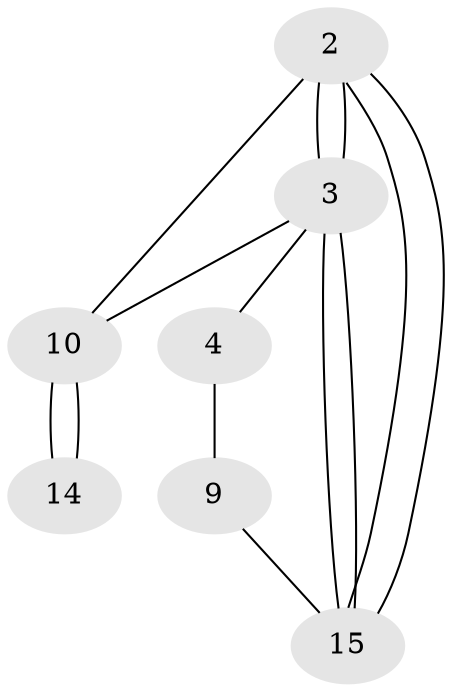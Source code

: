 // Generated by graph-tools (version 1.1) at 2025/46/02/15/25 05:46:28]
// undirected, 7 vertices, 13 edges
graph export_dot {
graph [start="1"]
  node [color=gray90,style=filled];
  2 [super="+1+5+7+13+16+18"];
  3 [super="+8"];
  4 [super="+17"];
  9 [super="+12+17+20"];
  10 [super="+8+12"];
  14 [super="+7"];
  15 [super="+6+19"];
  2 -- 3;
  2 -- 3;
  2 -- 10;
  2 -- 15;
  2 -- 15;
  3 -- 4;
  3 -- 10;
  3 -- 15;
  3 -- 15;
  4 -- 9;
  9 -- 15;
  10 -- 14;
  10 -- 14;
}
